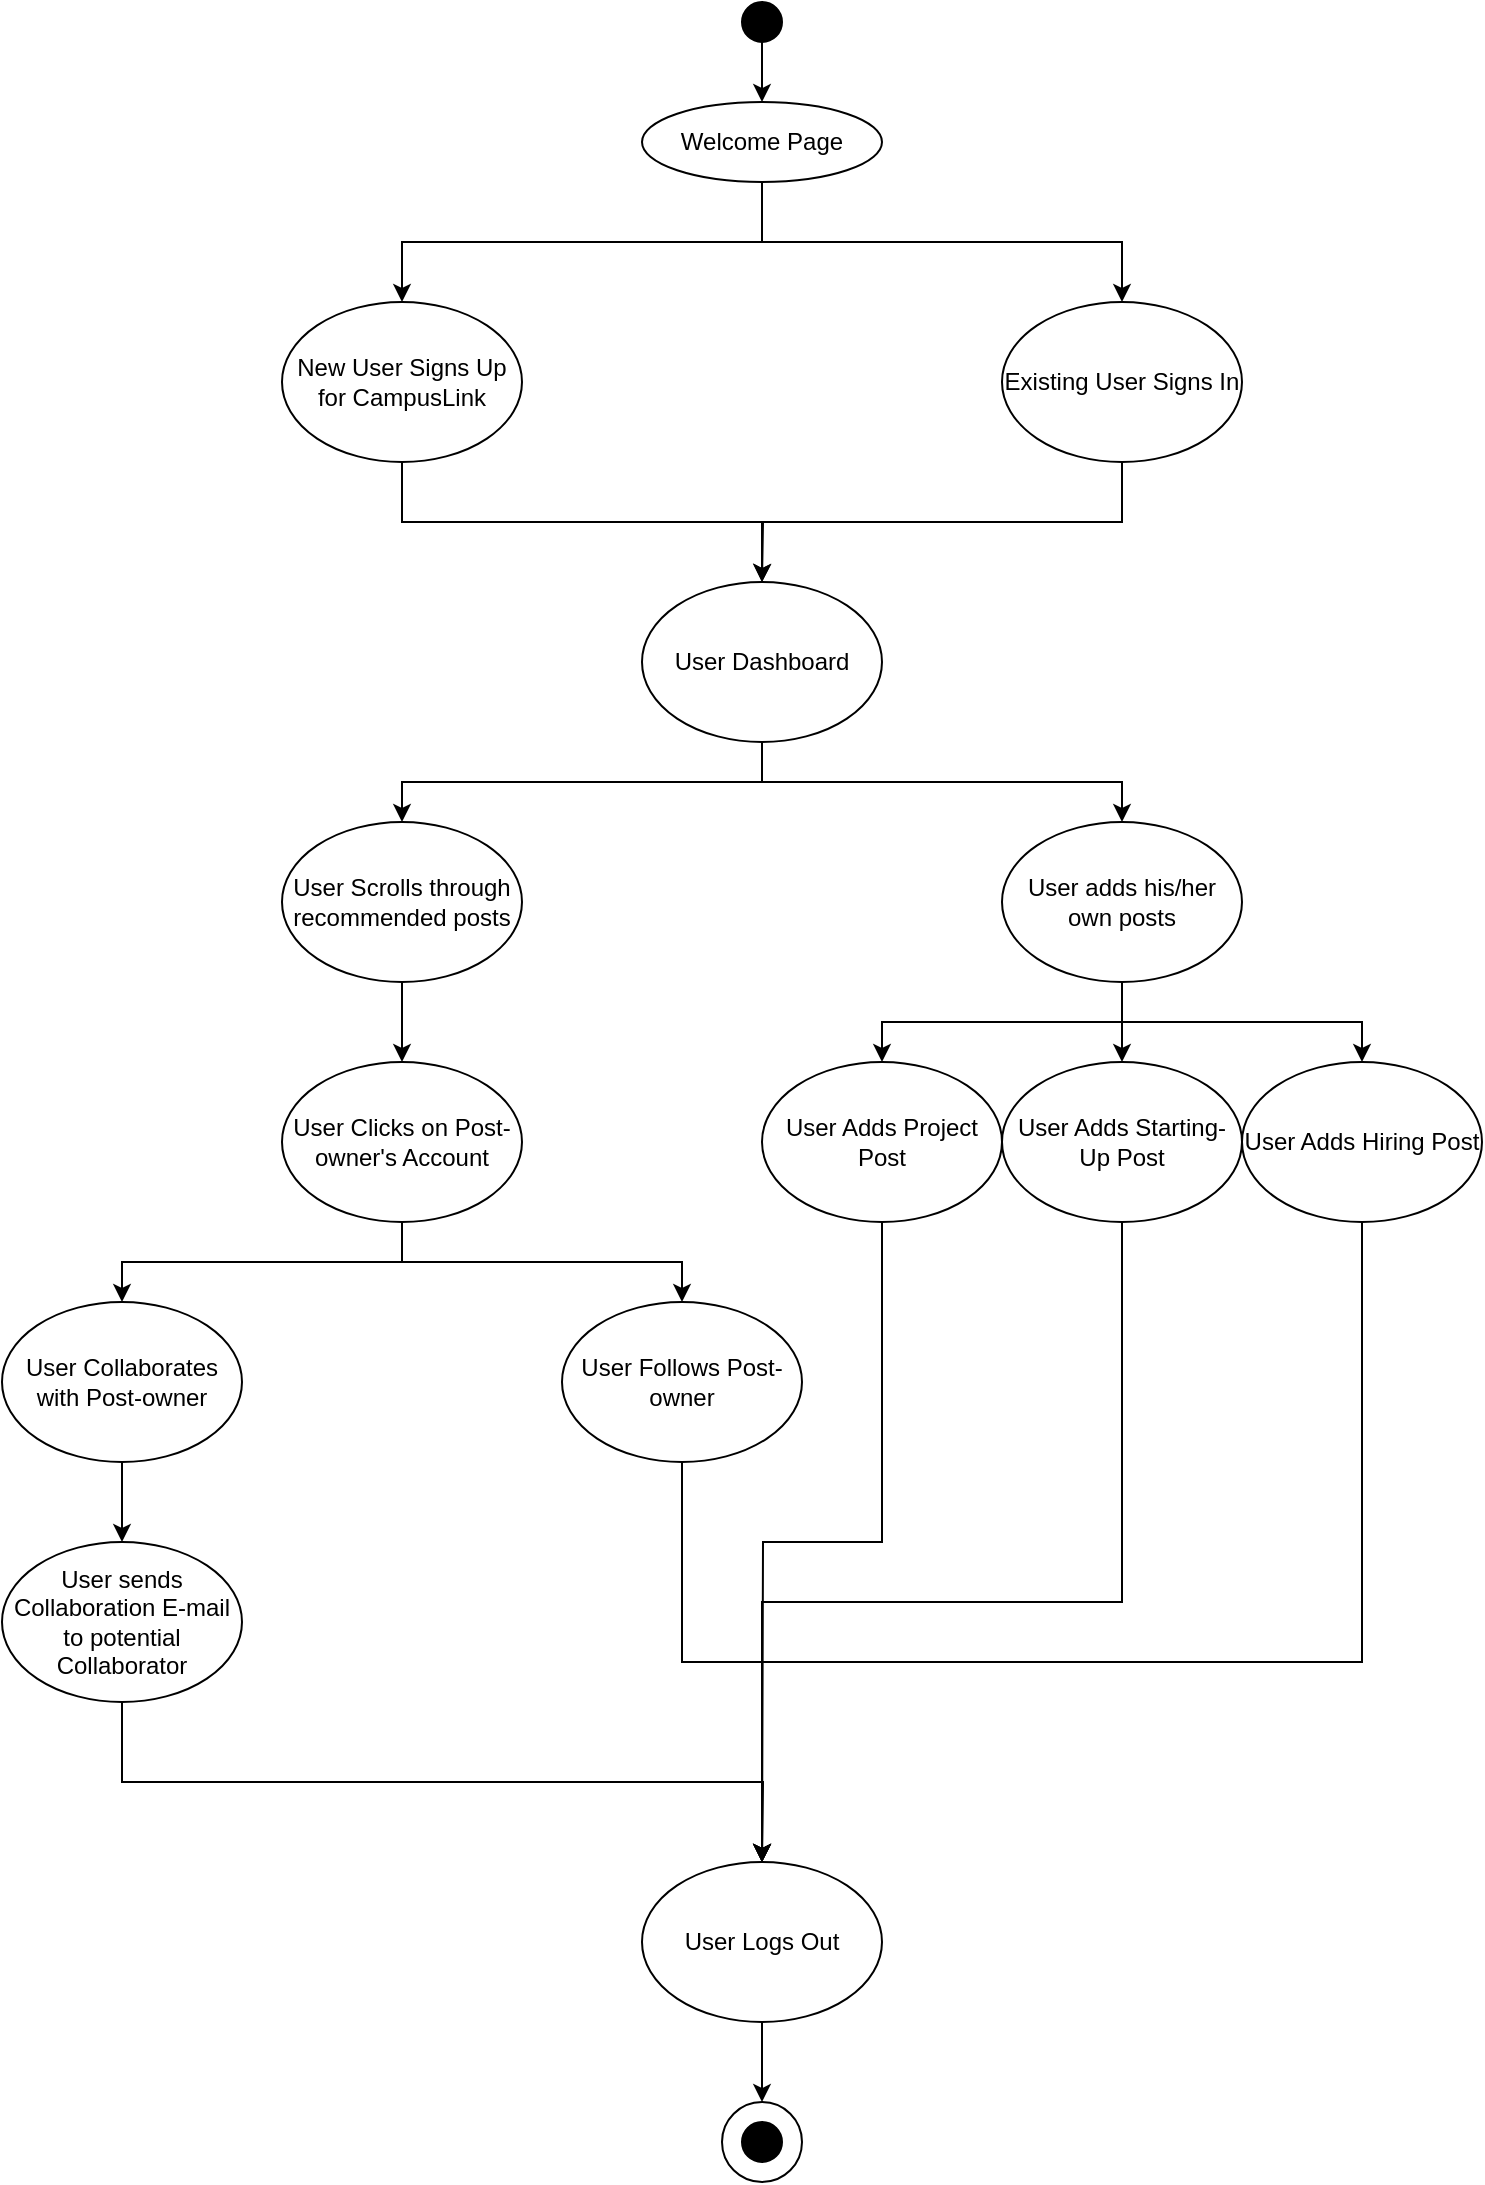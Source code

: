 <mxfile version="21.0.7" type="github">
  <diagram name="Page-1" id="fV2fT4J3ACE6q6YCfoll">
    <mxGraphModel dx="1050" dy="585" grid="1" gridSize="10" guides="1" tooltips="1" connect="1" arrows="1" fold="1" page="1" pageScale="1" pageWidth="1169" pageHeight="827" math="0" shadow="0">
      <root>
        <mxCell id="0" />
        <mxCell id="1" parent="0" />
        <mxCell id="BtWPVBxVBFPC21y5cBU--3" value="" style="edgeStyle=orthogonalEdgeStyle;rounded=0;orthogonalLoop=1;jettySize=auto;html=1;" edge="1" parent="1" source="BtWPVBxVBFPC21y5cBU--1" target="BtWPVBxVBFPC21y5cBU--2">
          <mxGeometry relative="1" as="geometry" />
        </mxCell>
        <mxCell id="BtWPVBxVBFPC21y5cBU--1" value="" style="ellipse;whiteSpace=wrap;html=1;aspect=fixed;fillColor=#000000;" vertex="1" parent="1">
          <mxGeometry x="470" y="30" width="20" height="20" as="geometry" />
        </mxCell>
        <mxCell id="BtWPVBxVBFPC21y5cBU--7" style="edgeStyle=orthogonalEdgeStyle;rounded=0;orthogonalLoop=1;jettySize=auto;html=1;entryX=0.5;entryY=0;entryDx=0;entryDy=0;" edge="1" parent="1" source="BtWPVBxVBFPC21y5cBU--2" target="BtWPVBxVBFPC21y5cBU--4">
          <mxGeometry relative="1" as="geometry">
            <Array as="points">
              <mxPoint x="480" y="150" />
              <mxPoint x="300" y="150" />
            </Array>
          </mxGeometry>
        </mxCell>
        <mxCell id="BtWPVBxVBFPC21y5cBU--8" style="edgeStyle=orthogonalEdgeStyle;rounded=0;orthogonalLoop=1;jettySize=auto;html=1;exitX=0.5;exitY=1;exitDx=0;exitDy=0;entryX=0.5;entryY=0;entryDx=0;entryDy=0;" edge="1" parent="1" source="BtWPVBxVBFPC21y5cBU--2" target="BtWPVBxVBFPC21y5cBU--5">
          <mxGeometry relative="1" as="geometry" />
        </mxCell>
        <mxCell id="BtWPVBxVBFPC21y5cBU--2" value="Welcome Page" style="ellipse;whiteSpace=wrap;html=1;" vertex="1" parent="1">
          <mxGeometry x="420" y="80" width="120" height="40" as="geometry" />
        </mxCell>
        <mxCell id="BtWPVBxVBFPC21y5cBU--10" style="edgeStyle=orthogonalEdgeStyle;rounded=0;orthogonalLoop=1;jettySize=auto;html=1;exitX=0.5;exitY=1;exitDx=0;exitDy=0;entryX=0.5;entryY=0;entryDx=0;entryDy=0;" edge="1" parent="1" source="BtWPVBxVBFPC21y5cBU--4" target="BtWPVBxVBFPC21y5cBU--9">
          <mxGeometry relative="1" as="geometry" />
        </mxCell>
        <mxCell id="BtWPVBxVBFPC21y5cBU--4" value="New User Signs Up for CampusLink" style="ellipse;whiteSpace=wrap;html=1;" vertex="1" parent="1">
          <mxGeometry x="240" y="180" width="120" height="80" as="geometry" />
        </mxCell>
        <mxCell id="BtWPVBxVBFPC21y5cBU--11" style="edgeStyle=orthogonalEdgeStyle;rounded=0;orthogonalLoop=1;jettySize=auto;html=1;exitX=0.5;exitY=1;exitDx=0;exitDy=0;" edge="1" parent="1" source="BtWPVBxVBFPC21y5cBU--5">
          <mxGeometry relative="1" as="geometry">
            <mxPoint x="480" y="320" as="targetPoint" />
          </mxGeometry>
        </mxCell>
        <mxCell id="BtWPVBxVBFPC21y5cBU--5" value="Existing User Signs In" style="ellipse;whiteSpace=wrap;html=1;" vertex="1" parent="1">
          <mxGeometry x="600" y="180" width="120" height="80" as="geometry" />
        </mxCell>
        <mxCell id="BtWPVBxVBFPC21y5cBU--14" style="edgeStyle=orthogonalEdgeStyle;rounded=0;orthogonalLoop=1;jettySize=auto;html=1;entryX=0.5;entryY=0;entryDx=0;entryDy=0;" edge="1" parent="1" source="BtWPVBxVBFPC21y5cBU--9" target="BtWPVBxVBFPC21y5cBU--12">
          <mxGeometry relative="1" as="geometry">
            <Array as="points">
              <mxPoint x="480" y="420" />
              <mxPoint x="300" y="420" />
            </Array>
          </mxGeometry>
        </mxCell>
        <mxCell id="BtWPVBxVBFPC21y5cBU--16" style="edgeStyle=orthogonalEdgeStyle;rounded=0;orthogonalLoop=1;jettySize=auto;html=1;exitX=0.5;exitY=1;exitDx=0;exitDy=0;entryX=0.5;entryY=0;entryDx=0;entryDy=0;" edge="1" parent="1" source="BtWPVBxVBFPC21y5cBU--9" target="BtWPVBxVBFPC21y5cBU--15">
          <mxGeometry relative="1" as="geometry" />
        </mxCell>
        <mxCell id="BtWPVBxVBFPC21y5cBU--9" value="User Dashboard" style="ellipse;whiteSpace=wrap;html=1;" vertex="1" parent="1">
          <mxGeometry x="420" y="320" width="120" height="80" as="geometry" />
        </mxCell>
        <mxCell id="BtWPVBxVBFPC21y5cBU--19" value="" style="edgeStyle=orthogonalEdgeStyle;rounded=0;orthogonalLoop=1;jettySize=auto;html=1;" edge="1" parent="1" source="BtWPVBxVBFPC21y5cBU--12" target="BtWPVBxVBFPC21y5cBU--17">
          <mxGeometry relative="1" as="geometry" />
        </mxCell>
        <mxCell id="BtWPVBxVBFPC21y5cBU--12" value="User Scrolls through recommended posts" style="ellipse;whiteSpace=wrap;html=1;" vertex="1" parent="1">
          <mxGeometry x="240" y="440" width="120" height="80" as="geometry" />
        </mxCell>
        <mxCell id="BtWPVBxVBFPC21y5cBU--28" value="" style="edgeStyle=orthogonalEdgeStyle;rounded=0;orthogonalLoop=1;jettySize=auto;html=1;" edge="1" parent="1" source="BtWPVBxVBFPC21y5cBU--15" target="BtWPVBxVBFPC21y5cBU--26">
          <mxGeometry relative="1" as="geometry" />
        </mxCell>
        <mxCell id="BtWPVBxVBFPC21y5cBU--29" style="edgeStyle=orthogonalEdgeStyle;rounded=0;orthogonalLoop=1;jettySize=auto;html=1;exitX=0.5;exitY=1;exitDx=0;exitDy=0;entryX=0.5;entryY=0;entryDx=0;entryDy=0;" edge="1" parent="1" source="BtWPVBxVBFPC21y5cBU--15" target="BtWPVBxVBFPC21y5cBU--25">
          <mxGeometry relative="1" as="geometry" />
        </mxCell>
        <mxCell id="BtWPVBxVBFPC21y5cBU--30" style="edgeStyle=orthogonalEdgeStyle;rounded=0;orthogonalLoop=1;jettySize=auto;html=1;exitX=0.5;exitY=1;exitDx=0;exitDy=0;entryX=0.5;entryY=0;entryDx=0;entryDy=0;" edge="1" parent="1" source="BtWPVBxVBFPC21y5cBU--15" target="BtWPVBxVBFPC21y5cBU--27">
          <mxGeometry relative="1" as="geometry" />
        </mxCell>
        <mxCell id="BtWPVBxVBFPC21y5cBU--15" value="User adds his/her own posts" style="ellipse;whiteSpace=wrap;html=1;" vertex="1" parent="1">
          <mxGeometry x="600" y="440" width="120" height="80" as="geometry" />
        </mxCell>
        <mxCell id="BtWPVBxVBFPC21y5cBU--20" style="edgeStyle=orthogonalEdgeStyle;rounded=0;orthogonalLoop=1;jettySize=auto;html=1;entryX=0.5;entryY=0;entryDx=0;entryDy=0;" edge="1" parent="1" source="BtWPVBxVBFPC21y5cBU--17" target="BtWPVBxVBFPC21y5cBU--18">
          <mxGeometry relative="1" as="geometry">
            <Array as="points">
              <mxPoint x="300" y="660" />
              <mxPoint x="160" y="660" />
            </Array>
          </mxGeometry>
        </mxCell>
        <mxCell id="BtWPVBxVBFPC21y5cBU--22" style="edgeStyle=orthogonalEdgeStyle;rounded=0;orthogonalLoop=1;jettySize=auto;html=1;exitX=0.5;exitY=1;exitDx=0;exitDy=0;entryX=0.5;entryY=0;entryDx=0;entryDy=0;" edge="1" parent="1" source="BtWPVBxVBFPC21y5cBU--17" target="BtWPVBxVBFPC21y5cBU--21">
          <mxGeometry relative="1" as="geometry" />
        </mxCell>
        <mxCell id="BtWPVBxVBFPC21y5cBU--17" value="User Clicks on Post-owner&#39;s Account" style="ellipse;whiteSpace=wrap;html=1;" vertex="1" parent="1">
          <mxGeometry x="240" y="560" width="120" height="80" as="geometry" />
        </mxCell>
        <mxCell id="BtWPVBxVBFPC21y5cBU--24" value="" style="edgeStyle=orthogonalEdgeStyle;rounded=0;orthogonalLoop=1;jettySize=auto;html=1;" edge="1" parent="1" source="BtWPVBxVBFPC21y5cBU--18" target="BtWPVBxVBFPC21y5cBU--23">
          <mxGeometry relative="1" as="geometry" />
        </mxCell>
        <mxCell id="BtWPVBxVBFPC21y5cBU--18" value="User Collaborates with Post-owner" style="ellipse;whiteSpace=wrap;html=1;" vertex="1" parent="1">
          <mxGeometry x="100" y="680" width="120" height="80" as="geometry" />
        </mxCell>
        <mxCell id="BtWPVBxVBFPC21y5cBU--34" style="edgeStyle=orthogonalEdgeStyle;rounded=0;orthogonalLoop=1;jettySize=auto;html=1;exitX=0.5;exitY=1;exitDx=0;exitDy=0;" edge="1" parent="1" source="BtWPVBxVBFPC21y5cBU--21">
          <mxGeometry relative="1" as="geometry">
            <mxPoint x="480" y="960" as="targetPoint" />
            <Array as="points">
              <mxPoint x="440" y="860" />
              <mxPoint x="480" y="860" />
            </Array>
          </mxGeometry>
        </mxCell>
        <mxCell id="BtWPVBxVBFPC21y5cBU--21" value="User Follows Post-owner" style="ellipse;whiteSpace=wrap;html=1;" vertex="1" parent="1">
          <mxGeometry x="380" y="680" width="120" height="80" as="geometry" />
        </mxCell>
        <mxCell id="BtWPVBxVBFPC21y5cBU--33" style="edgeStyle=orthogonalEdgeStyle;rounded=0;orthogonalLoop=1;jettySize=auto;html=1;exitX=0.5;exitY=1;exitDx=0;exitDy=0;entryX=0.5;entryY=0;entryDx=0;entryDy=0;" edge="1" parent="1" source="BtWPVBxVBFPC21y5cBU--23">
          <mxGeometry relative="1" as="geometry">
            <mxPoint x="480" y="960" as="targetPoint" />
          </mxGeometry>
        </mxCell>
        <mxCell id="BtWPVBxVBFPC21y5cBU--23" value="User sends Collaboration E-mail to potential Collaborator" style="ellipse;whiteSpace=wrap;html=1;" vertex="1" parent="1">
          <mxGeometry x="100" y="800" width="120" height="80" as="geometry" />
        </mxCell>
        <mxCell id="BtWPVBxVBFPC21y5cBU--35" style="edgeStyle=orthogonalEdgeStyle;rounded=0;orthogonalLoop=1;jettySize=auto;html=1;exitX=0.5;exitY=1;exitDx=0;exitDy=0;entryX=0.5;entryY=0;entryDx=0;entryDy=0;" edge="1" parent="1" source="BtWPVBxVBFPC21y5cBU--25">
          <mxGeometry relative="1" as="geometry">
            <mxPoint x="480" y="960" as="targetPoint" />
          </mxGeometry>
        </mxCell>
        <mxCell id="BtWPVBxVBFPC21y5cBU--25" value="User Adds Project Post" style="ellipse;whiteSpace=wrap;html=1;" vertex="1" parent="1">
          <mxGeometry x="480" y="560" width="120" height="80" as="geometry" />
        </mxCell>
        <mxCell id="BtWPVBxVBFPC21y5cBU--36" style="edgeStyle=orthogonalEdgeStyle;rounded=0;orthogonalLoop=1;jettySize=auto;html=1;exitX=0.5;exitY=1;exitDx=0;exitDy=0;" edge="1" parent="1" source="BtWPVBxVBFPC21y5cBU--26">
          <mxGeometry relative="1" as="geometry">
            <mxPoint x="480" y="960" as="targetPoint" />
            <Array as="points">
              <mxPoint x="660" y="830" />
              <mxPoint x="480" y="830" />
            </Array>
          </mxGeometry>
        </mxCell>
        <mxCell id="BtWPVBxVBFPC21y5cBU--26" value="User Adds Starting-Up Post" style="ellipse;whiteSpace=wrap;html=1;" vertex="1" parent="1">
          <mxGeometry x="600" y="560" width="120" height="80" as="geometry" />
        </mxCell>
        <mxCell id="BtWPVBxVBFPC21y5cBU--37" style="edgeStyle=orthogonalEdgeStyle;rounded=0;orthogonalLoop=1;jettySize=auto;html=1;exitX=0.5;exitY=1;exitDx=0;exitDy=0;" edge="1" parent="1" source="BtWPVBxVBFPC21y5cBU--27">
          <mxGeometry relative="1" as="geometry">
            <mxPoint x="480" y="960" as="targetPoint" />
            <Array as="points">
              <mxPoint x="780" y="860" />
              <mxPoint x="480" y="860" />
            </Array>
          </mxGeometry>
        </mxCell>
        <mxCell id="BtWPVBxVBFPC21y5cBU--27" value="User Adds Hiring Post" style="ellipse;whiteSpace=wrap;html=1;" vertex="1" parent="1">
          <mxGeometry x="720" y="560" width="120" height="80" as="geometry" />
        </mxCell>
        <mxCell id="BtWPVBxVBFPC21y5cBU--42" style="edgeStyle=orthogonalEdgeStyle;rounded=0;orthogonalLoop=1;jettySize=auto;html=1;exitX=0.5;exitY=1;exitDx=0;exitDy=0;entryX=0.5;entryY=0;entryDx=0;entryDy=0;" edge="1" parent="1" source="BtWPVBxVBFPC21y5cBU--38" target="BtWPVBxVBFPC21y5cBU--39">
          <mxGeometry relative="1" as="geometry" />
        </mxCell>
        <mxCell id="BtWPVBxVBFPC21y5cBU--38" value="User Logs Out" style="ellipse;whiteSpace=wrap;html=1;" vertex="1" parent="1">
          <mxGeometry x="420" y="960" width="120" height="80" as="geometry" />
        </mxCell>
        <mxCell id="BtWPVBxVBFPC21y5cBU--39" value="" style="ellipse;whiteSpace=wrap;html=1;aspect=fixed;" vertex="1" parent="1">
          <mxGeometry x="460" y="1080" width="40" height="40" as="geometry" />
        </mxCell>
        <mxCell id="BtWPVBxVBFPC21y5cBU--40" value="" style="ellipse;whiteSpace=wrap;html=1;aspect=fixed;fillColor=#000000;" vertex="1" parent="1">
          <mxGeometry x="470" y="1090" width="20" height="20" as="geometry" />
        </mxCell>
      </root>
    </mxGraphModel>
  </diagram>
</mxfile>
